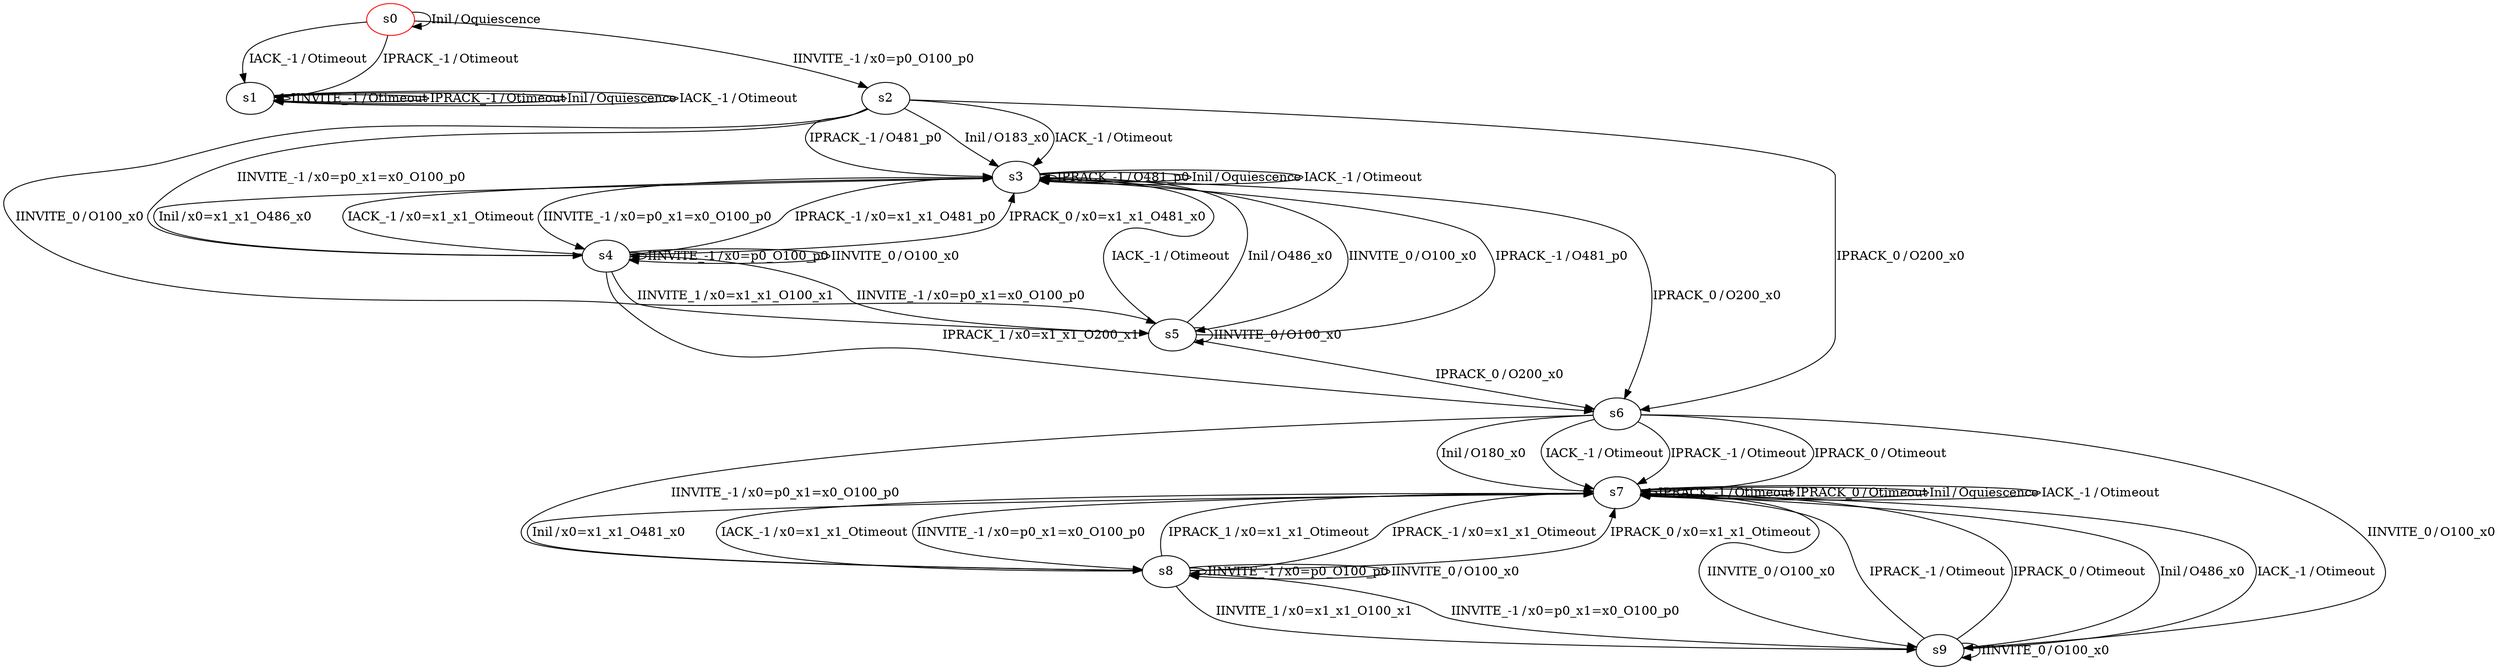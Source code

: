 digraph G {
label=""
s0 [color="red"]
s1
s2
s3
s4
s5
s6
s7
s8
s9
s0 [label="s0"];
s0 -> s2[label=<<table border="0" cellpadding="1" cellspacing="0"><tr><td>IINVITE_-1</td><td>/</td><td>x0=p0_O100_p0</td></tr></table>>]
s0 -> s1[label=<<table border="0" cellpadding="1" cellspacing="0"><tr><td>IPRACK_-1</td><td>/</td><td>Otimeout</td></tr></table>>]
s0 -> s0[label=<<table border="0" cellpadding="1" cellspacing="0"><tr><td>Inil</td><td>/</td><td>Oquiescence</td></tr></table>>]
s0 -> s1[label=<<table border="0" cellpadding="1" cellspacing="0"><tr><td>IACK_-1</td><td>/</td><td>Otimeout</td></tr></table>>]
s1 [label="s1"];
s1 -> s1[label=<<table border="0" cellpadding="1" cellspacing="0"><tr><td>IINVITE_-1</td><td>/</td><td>Otimeout</td></tr></table>>]
s1 -> s1[label=<<table border="0" cellpadding="1" cellspacing="0"><tr><td>IPRACK_-1</td><td>/</td><td>Otimeout</td></tr></table>>]
s1 -> s1[label=<<table border="0" cellpadding="1" cellspacing="0"><tr><td>Inil</td><td>/</td><td>Oquiescence</td></tr></table>>]
s1 -> s1[label=<<table border="0" cellpadding="1" cellspacing="0"><tr><td>IACK_-1</td><td>/</td><td>Otimeout</td></tr></table>>]
s2 [label="s2"];
s2 -> s4[label=<<table border="0" cellpadding="1" cellspacing="0"><tr><td>IINVITE_-1</td><td>/</td><td>x0=p0_x1=x0_O100_p0</td></tr></table>>]
s2 -> s5[label=<<table border="0" cellpadding="1" cellspacing="0"><tr><td>IINVITE_0</td><td>/</td><td>O100_x0</td></tr></table>>]
s2 -> s3[label=<<table border="0" cellpadding="1" cellspacing="0"><tr><td>IPRACK_-1</td><td>/</td><td>O481_p0</td></tr></table>>]
s2 -> s6[label=<<table border="0" cellpadding="1" cellspacing="0"><tr><td>IPRACK_0</td><td>/</td><td>O200_x0</td></tr></table>>]
s2 -> s3[label=<<table border="0" cellpadding="1" cellspacing="0"><tr><td>Inil</td><td>/</td><td>O183_x0</td></tr></table>>]
s2 -> s3[label=<<table border="0" cellpadding="1" cellspacing="0"><tr><td>IACK_-1</td><td>/</td><td>Otimeout</td></tr></table>>]
s3 [label="s3"];
s3 -> s4[label=<<table border="0" cellpadding="1" cellspacing="0"><tr><td>IINVITE_-1</td><td>/</td><td>x0=p0_x1=x0_O100_p0</td></tr></table>>]
s3 -> s5[label=<<table border="0" cellpadding="1" cellspacing="0"><tr><td>IINVITE_0</td><td>/</td><td>O100_x0</td></tr></table>>]
s3 -> s3[label=<<table border="0" cellpadding="1" cellspacing="0"><tr><td>IPRACK_-1</td><td>/</td><td>O481_p0</td></tr></table>>]
s3 -> s6[label=<<table border="0" cellpadding="1" cellspacing="0"><tr><td>IPRACK_0</td><td>/</td><td>O200_x0</td></tr></table>>]
s3 -> s3[label=<<table border="0" cellpadding="1" cellspacing="0"><tr><td>Inil</td><td>/</td><td>Oquiescence</td></tr></table>>]
s3 -> s3[label=<<table border="0" cellpadding="1" cellspacing="0"><tr><td>IACK_-1</td><td>/</td><td>Otimeout</td></tr></table>>]
s4 [label="s4"];
s4 -> s4[label=<<table border="0" cellpadding="1" cellspacing="0"><tr><td>IINVITE_-1</td><td>/</td><td>x0=p0_O100_p0</td></tr></table>>]
s4 -> s4[label=<<table border="0" cellpadding="1" cellspacing="0"><tr><td>IINVITE_0</td><td>/</td><td>O100_x0</td></tr></table>>]
s4 -> s6[label=<<table border="0" cellpadding="1" cellspacing="0"><tr><td>IPRACK_1</td><td>/</td><td>x0=x1_x1_O200_x1</td></tr></table>>]
s4 -> s5[label=<<table border="0" cellpadding="1" cellspacing="0"><tr><td>IINVITE_1</td><td>/</td><td>x0=x1_x1_O100_x1</td></tr></table>>]
s4 -> s3[label=<<table border="0" cellpadding="1" cellspacing="0"><tr><td>IPRACK_-1</td><td>/</td><td>x0=x1_x1_O481_p0</td></tr></table>>]
s4 -> s3[label=<<table border="0" cellpadding="1" cellspacing="0"><tr><td>IPRACK_0</td><td>/</td><td>x0=x1_x1_O481_x0</td></tr></table>>]
s4 -> s3[label=<<table border="0" cellpadding="1" cellspacing="0"><tr><td>Inil</td><td>/</td><td>x0=x1_x1_O486_x0</td></tr></table>>]
s4 -> s3[label=<<table border="0" cellpadding="1" cellspacing="0"><tr><td>IACK_-1</td><td>/</td><td>x0=x1_x1_Otimeout</td></tr></table>>]
s5 [label="s5"];
s5 -> s4[label=<<table border="0" cellpadding="1" cellspacing="0"><tr><td>IINVITE_-1</td><td>/</td><td>x0=p0_x1=x0_O100_p0</td></tr></table>>]
s5 -> s5[label=<<table border="0" cellpadding="1" cellspacing="0"><tr><td>IINVITE_0</td><td>/</td><td>O100_x0</td></tr></table>>]
s5 -> s3[label=<<table border="0" cellpadding="1" cellspacing="0"><tr><td>IPRACK_-1</td><td>/</td><td>O481_p0</td></tr></table>>]
s5 -> s6[label=<<table border="0" cellpadding="1" cellspacing="0"><tr><td>IPRACK_0</td><td>/</td><td>O200_x0</td></tr></table>>]
s5 -> s3[label=<<table border="0" cellpadding="1" cellspacing="0"><tr><td>Inil</td><td>/</td><td>O486_x0</td></tr></table>>]
s5 -> s3[label=<<table border="0" cellpadding="1" cellspacing="0"><tr><td>IACK_-1</td><td>/</td><td>Otimeout</td></tr></table>>]
s6 [label="s6"];
s6 -> s8[label=<<table border="0" cellpadding="1" cellspacing="0"><tr><td>IINVITE_-1</td><td>/</td><td>x0=p0_x1=x0_O100_p0</td></tr></table>>]
s6 -> s9[label=<<table border="0" cellpadding="1" cellspacing="0"><tr><td>IINVITE_0</td><td>/</td><td>O100_x0</td></tr></table>>]
s6 -> s7[label=<<table border="0" cellpadding="1" cellspacing="0"><tr><td>IPRACK_-1</td><td>/</td><td>Otimeout</td></tr></table>>]
s6 -> s7[label=<<table border="0" cellpadding="1" cellspacing="0"><tr><td>IPRACK_0</td><td>/</td><td>Otimeout</td></tr></table>>]
s6 -> s7[label=<<table border="0" cellpadding="1" cellspacing="0"><tr><td>Inil</td><td>/</td><td>O180_x0</td></tr></table>>]
s6 -> s7[label=<<table border="0" cellpadding="1" cellspacing="0"><tr><td>IACK_-1</td><td>/</td><td>Otimeout</td></tr></table>>]
s7 [label="s7"];
s7 -> s8[label=<<table border="0" cellpadding="1" cellspacing="0"><tr><td>IINVITE_-1</td><td>/</td><td>x0=p0_x1=x0_O100_p0</td></tr></table>>]
s7 -> s9[label=<<table border="0" cellpadding="1" cellspacing="0"><tr><td>IINVITE_0</td><td>/</td><td>O100_x0</td></tr></table>>]
s7 -> s7[label=<<table border="0" cellpadding="1" cellspacing="0"><tr><td>IPRACK_-1</td><td>/</td><td>Otimeout</td></tr></table>>]
s7 -> s7[label=<<table border="0" cellpadding="1" cellspacing="0"><tr><td>IPRACK_0</td><td>/</td><td>Otimeout</td></tr></table>>]
s7 -> s7[label=<<table border="0" cellpadding="1" cellspacing="0"><tr><td>Inil</td><td>/</td><td>Oquiescence</td></tr></table>>]
s7 -> s7[label=<<table border="0" cellpadding="1" cellspacing="0"><tr><td>IACK_-1</td><td>/</td><td>Otimeout</td></tr></table>>]
s8 [label="s8"];
s8 -> s8[label=<<table border="0" cellpadding="1" cellspacing="0"><tr><td>IINVITE_-1</td><td>/</td><td>x0=p0_O100_p0</td></tr></table>>]
s8 -> s8[label=<<table border="0" cellpadding="1" cellspacing="0"><tr><td>IINVITE_0</td><td>/</td><td>O100_x0</td></tr></table>>]
s8 -> s7[label=<<table border="0" cellpadding="1" cellspacing="0"><tr><td>IPRACK_1</td><td>/</td><td>x0=x1_x1_Otimeout</td></tr></table>>]
s8 -> s9[label=<<table border="0" cellpadding="1" cellspacing="0"><tr><td>IINVITE_1</td><td>/</td><td>x0=x1_x1_O100_x1</td></tr></table>>]
s8 -> s7[label=<<table border="0" cellpadding="1" cellspacing="0"><tr><td>IPRACK_-1</td><td>/</td><td>x0=x1_x1_Otimeout</td></tr></table>>]
s8 -> s7[label=<<table border="0" cellpadding="1" cellspacing="0"><tr><td>IPRACK_0</td><td>/</td><td>x0=x1_x1_Otimeout</td></tr></table>>]
s8 -> s7[label=<<table border="0" cellpadding="1" cellspacing="0"><tr><td>Inil</td><td>/</td><td>x0=x1_x1_O481_x0</td></tr></table>>]
s8 -> s7[label=<<table border="0" cellpadding="1" cellspacing="0"><tr><td>IACK_-1</td><td>/</td><td>x0=x1_x1_Otimeout</td></tr></table>>]
s9 [label="s9"];
s9 -> s8[label=<<table border="0" cellpadding="1" cellspacing="0"><tr><td>IINVITE_-1</td><td>/</td><td>x0=p0_x1=x0_O100_p0</td></tr></table>>]
s9 -> s9[label=<<table border="0" cellpadding="1" cellspacing="0"><tr><td>IINVITE_0</td><td>/</td><td>O100_x0</td></tr></table>>]
s9 -> s7[label=<<table border="0" cellpadding="1" cellspacing="0"><tr><td>IPRACK_-1</td><td>/</td><td>Otimeout</td></tr></table>>]
s9 -> s7[label=<<table border="0" cellpadding="1" cellspacing="0"><tr><td>IPRACK_0</td><td>/</td><td>Otimeout</td></tr></table>>]
s9 -> s7[label=<<table border="0" cellpadding="1" cellspacing="0"><tr><td>Inil</td><td>/</td><td>O486_x0</td></tr></table>>]
s9 -> s7[label=<<table border="0" cellpadding="1" cellspacing="0"><tr><td>IACK_-1</td><td>/</td><td>Otimeout</td></tr></table>>]
}

